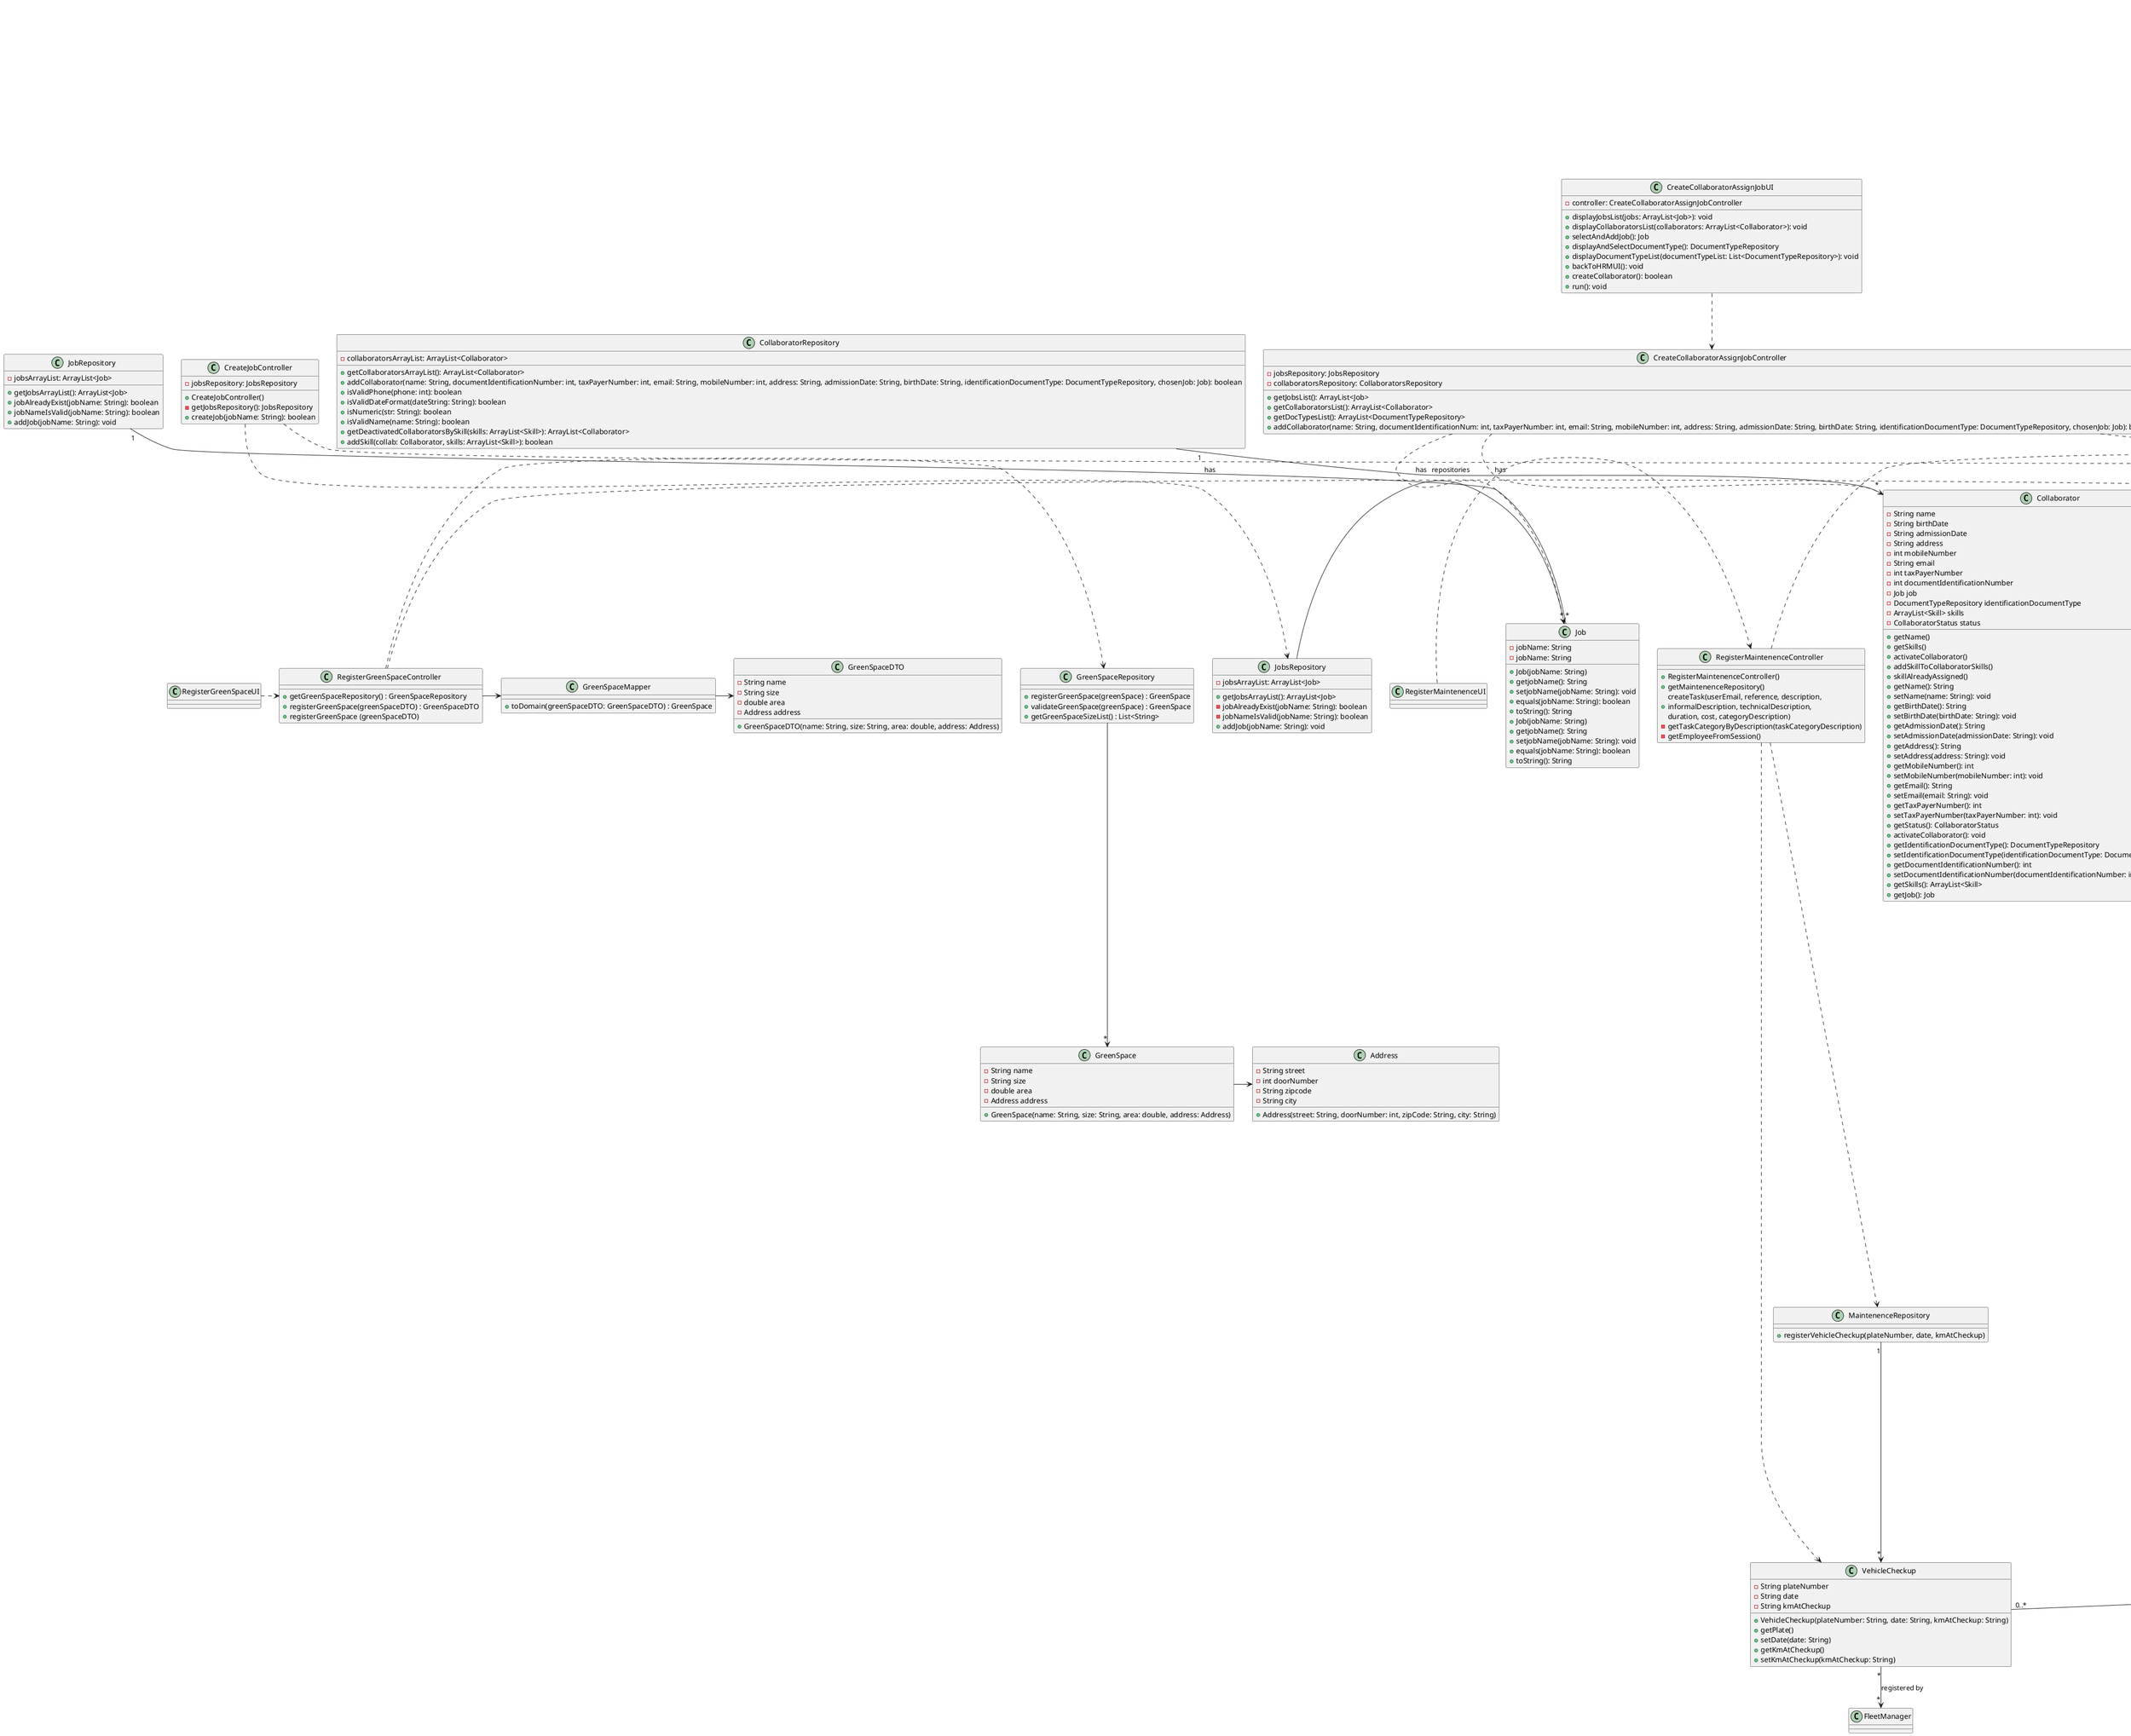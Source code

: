 @startuml

class CreateSkillController {
    - skillsRepository: SkillsRepository
    + CreateSkillController()
    + createSkill(skillName: String): boolean
    - getSkillsRepository(): SkillsRepository
}

class GenerateTeamProposalUI {
    - controller: GenerateTeamProposalController
    - skillsRepository: SkillsRepository
    - min: int
    - max: int
    - skills: ArrayList<Skill>
    + GenerateTeamProposalUI()
    + run(): void
    + requestData(): void
    + submitData(): void
    + displayAvailableSkills(List<Skill>): void
    + requestSkills(ArrayList<Skill>): ArrayList<Skill>
}

class GenerateTeamProposalController {
    - skillRepository: SkillsRepository
    - teamRepository: TeamRepository
    - teamProposalService: CreateTeamProposalService
    + GenerateTeamProposalController()
    + getSkillsList(): ArrayList<Skill>
    + createTeamProposal(int, int, ArrayList<Skill>): Team
}

class TeamRepository {
    - teams: ArrayList<Team>
    + registerTeam(Team): boolean
    - teamAlreadyExists(Team): boolean
}

class Team {
    - skills: ArrayList<Skill>
    - collaborators: ArrayList<Collaborator>
    + Team(collaborators: ArrayList<Collaborator>,
            skills: ArrayList<Skill>)
    + getSkills(): ArrayList<Skill>
    + setSkills(skills: ArrayList<Skill>): void
    + getCollaborators(): ArrayList<Collaborator>
    + setCollaborators(collaborators: ArrayList<Collaborator>): void
    + toString(): String
}

class SkillRepository {
    - skillsArrayList: ArrayList<Skill>
    + getSkillsArrayList(): ArrayList<Skill>
    - skillAlreadyExist(skill: Skill): boolean
    - skillNameIsValid(skillName: String): boolean
    + addSkill(skillName: String)
}

class Skill {
   - nameOfTheSkill: String
    + Skill(nameOfTheSkill: String)
    + getNameOfTheSkill(): String
    + setNameOfTheSkill(nameOfTheSkill: String): void
    + equals(obj: Object): boolean
    + hashCode(): int
    + toString(): String
}

class CreateJobController {
    - jobsRepository: JobsRepository
    + CreateJobController()
    - getJobsRepository(): JobsRepository
    + createJob(jobName: String): boolean
}

class JobsRepository {
    - jobsArrayList: ArrayList<Job>
    + getJobsArrayList(): ArrayList<Job>
    - jobAlreadyExist(jobName: String): boolean
    - jobNameIsValid(jobName: String): boolean
    + addJob(jobName: String): void
}

class Job {
    - jobName: String
    + Job(jobName: String)
    + getjobName(): String
    + setjobName(jobName: String): void
    + equals(jobName: String): boolean
    + toString(): String
}

class CreateCollaboratorAssignJobUI {
    - controller: CreateCollaboratorAssignJobController
    + displayJobsList(jobs: ArrayList<Job>): void
    + displayCollaboratorsList(collaborators: ArrayList<Collaborator>): void
    + selectAndAddJob(): Job
    + displayAndSelectDocumentType(): DocumentTypeRepository
    + displayDocumentTypeList(documentTypeList: List<DocumentTypeRepository>): void
    + backToHRMUI(): void
    + createCollaborator(): boolean
    + run(): void
}

class CreateCollaboratorAssignJobController {
    - jobsRepository: JobsRepository
    - collaboratorsRepository: CollaboratorsRepository
    + getJobsList(): ArrayList<Job>
    + getCollaboratorsList(): ArrayList<Collaborator>
    + getDocTypesList(): ArrayList<DocumentTypeRepository>
    + addCollaborator(name: String, documentIdentificationNum: int, taxPayerNumber: int, email: String, mobileNumber: int, address: String, admissionDate: String, birthDate: String, identificationDocumentType: DocumentTypeRepository, chosenJob: Job): boolean
}

class CollaboratorRepository {
    - collaboratorsArrayList: ArrayList<Collaborator>
    + getCollaboratorsArrayList(): ArrayList<Collaborator>
    + addCollaborator(name: String, documentIdentificationNumber: int, taxPayerNumber: int, email: String, mobileNumber: int, address: String, admissionDate: String, birthDate: String, identificationDocumentType: DocumentTypeRepository, chosenJob: Job): boolean
    + isValidPhone(phone: int): boolean
    + isValidDateFormat(dateString: String): boolean
    + isNumeric(str: String): boolean
    + isValidName(name: String): boolean
    + getDeactivatedCollaboratorsBySkill(skills: ArrayList<Skill>): ArrayList<Collaborator>
    + addSkill(collab: Collaborator, skills: ArrayList<Skill>): boolean
}

class Collaborator {
    - String name
    - String birthDate
    - String admissionDate
    - String address
    - int mobileNumber
    - String email
    - int taxPayerNumber
    - int documentIdentificationNumber
    - Job job
    - DocumentTypeRepository identificationDocumentType
    - ArrayList<Skill> skills
    - CollaboratorStatus status
    + getName()
    + getSkills()
    + activateCollaborator()
    + addSkillToCollaboratorSkills()
    + skillAlreadyAssigned()
    + getName(): String
    + setName(name: String): void
    + getBirthDate(): String
    + setBirthDate(birthDate: String): void
    + getAdmissionDate(): String
    + setAdmissionDate(admissionDate: String): void
    + getAddress(): String
    + setAddress(address: String): void
    + getMobileNumber(): int
    + setMobileNumber(mobileNumber: int): void
    + getEmail(): String
    + setEmail(email: String): void
    + getTaxPayerNumber(): int
    + setTaxPayerNumber(taxPayerNumber: int): void
    + getStatus(): CollaboratorStatus
    + activateCollaborator(): void
    + getIdentificationDocumentType(): DocumentTypeRepository
    + setIdentificationDocumentType(identificationDocumentType: DocumentTypeRepository): void
    + getDocumentIdentificationNumber(): int
    + setDocumentIdentificationNumber(documentIdentificationNumber: int): void
    + getSkills(): ArrayList<Skill>
    + getJob(): Job
}

Class JobRepository {
- jobsArrayList: ArrayList<Job>
+ getJobsArrayList(): ArrayList<Job>
+ jobAlreadyExist(jobName: String): boolean
+ jobNameIsValid(jobName: String): boolean
+ addJob(jobName: String): void
}

class Job {
- jobName: String
+ Job(jobName: String)
+ getjobName(): String
+ setjobName(jobName: String): void
+ equals(jobName: String): boolean
+ toString(): String
}

class CollaboratorsRepository {
    - ArrayList<Collaborator> collaboratorsArrayList
    + getCollaboratorsArrayList()
    + addCollaborator()
    + isValidPhone()
    + isValidDateFormat()
    - isNumeric()
    - isValidName()
    + getDeactivatedCollaboratorsBySkill()
    + addSkill()
}

class Repositories {
    - instance: Repositories
    - collaboratorsRepository: CollaboratorsRepository
    - skillsRepository: SkillsRepository
    - jobsRepository: JobsRepository
    - teamsRepository: TeamRepository
    - vehicleRepository: VehicleRepository
    - maintenenceRepository: MaintenenceRepository
    - greenSpaceRepository: GreenSpaceRepository
    - Agenda: Agenda
    - authenticationRepository: AuthenticationRepository
    + getInstance(): Repositories
    + getSkillsRepository(): SkillsRepository
    + getJobsRepository(): JobsRepository
    + getTeamsRepository(): TeamRepository
    + getVehicleRepository(): VehicleRepository
    + getMaintenenceRepository(): MaintenenceRepository
    + getGreenSpaceRepository(): GreenSpaceRepository
    + getAgenda(): Agenda
    + getCollaboratorsRepository(): CollaboratorsRepository
    + getAuthenticationRepository(): AuthenticationRepository
}

class AssignSkillController {
    - SkillsRepository skillsRepository
    - CollaboratorsRepository collaboratorsRepository
    + getCollaboratorsRepository()
    + getSkillsRepository()
    + getCollaboratorsList()
    + getSkillsList()
    + assignSkill()
}

class SkillsRepository {
    - ArrayList<Skill> skillsArrayList
    - boolean skillAlreadyExist()
    - boolean skillNameIsValid()
    + getSkillsArrayList()
    + addSkill()
}

class Skill {
    - String nameOfTheSkill
    + getNameOfTheSkill()
}

class Vehicle {
    - String plate
    - String brand
    - String model
    - double tareWeight
    - double grossWeight
    - double currentKm
    - Date registerDate
    - Date acquisitionDate
    - double maintenanceFrequency
    + getPlate()
    + getBrand()
    + getModel()
    + getCurrentKm()
    + needsMaintenance()
}

class VehicleRepository {
    - ArrayList<Vehicle> vehiclesArrayList
    + getVehiclesArrayList()
    + addVehicle()
    + getVehiclesNeedingMaintenance()
    + generateMaintenanceReport()
}

class CreateVehicleController {
    - vehicleRepository: VehicleRepository
    + CreateVehicleController()
    + addVehicle(Brand: String, Model: String, Type: String, TareWeight: float, GrossWeight: float, CurrentKm: float, RegisterDate: String, AcquisitionDate: String, MaintenanceFrequency: float): boolean
}

class CreateVehicleUI {
    + displayVehicleForm()
    + getVehicleDataFromUser()
    + displayOperationSuccess()
    + displayOperationFailure()
    + run()
}

class AssignSkillUI {
    + displaySkillsList()
    + displayCollaboratorsList()
    + selectAndAddSkill()
    + selectCollaborator()
    + run()
}


class VehicleCheckup {
    - String plateNumber
    - String date
    - String kmAtCheckup
    + VehicleCheckup(plateNumber: String, date: String, kmAtCheckup: String)
    + getPlate()
    + setDate(date: String)
    + getKmAtCheckup()
    + setKmAtCheckup(kmAtCheckup: String)
}

class MaintenenceRepository {
    + registerVehicleCheckup(plateNumber, date, kmAtCheckup)
}

class RegisterMaintenenceController {
    + RegisterMaintenenceController()
    + getMaintenenceRepository()
    + createTask(userEmail, reference, description,\ninformalDescription, technicalDescription,\nduration, cost, categoryDescription)
    - getTaskCategoryByDescription(taskCategoryDescription)
    - getEmployeeFromSession()
}

class RegisterMaintenenceUI {
}

class AssignMaintenanceController {
    - VehiclesRepository vehiclesRepository
    + getVehiclesRepository()
    + displayVehiclesList()
    + getVehiclesNeedingMaintenance()
}

class AssignMaintenanceUI {
    + backToVFMUI()
    + run()
}

class RegisterGreenSpaceUI {
}

class RegisterGreenSpaceController {
    + getGreenSpaceRepository() : GreenSpaceRepository
    + registerGreenSpace(greenSpaceDTO) : GreenSpaceDTO
    + registerGreenSpace (greenSpaceDTO)
}

class GreenSpaceRepository {
    + registerGreenSpace(greenSpace) : GreenSpace
    + validateGreenSpace(greenSpace) : GreenSpace
    + getGreenSpaceSizeList() : List<String>
}

class GreenSpace {
    - String name
    - String size
    - double area
    - Address address
    + GreenSpace(name: String, size: String, area: double, address: Address)
}

class Address {
    - String street
    - int doorNumber
    - String zipcode
    - String city
    + Address(street: String, doorNumber: int, zipCode: String, city: String)
}

class GreenSpaceMapper {
    + toDomain(greenSpaceDTO: GreenSpaceDTO) : GreenSpace
}

class GreenSpaceDTO {
    - String name
    - String size
    - double area
    - Address address
    + GreenSpaceDTO(name: String, size: String, area: double, address: Address)
}

class AgendaEntry {
    - id : String
    - description : String
    - date : Date
    - assignedVehicles : List<Vehicle>

    + AgendaEntry(id: String, description: String, date: Date)
    + addVehicle(vehicle: Vehicle) : void
}

class Agenda {
    - agendaEntryList : List<AgendaEntry>

    + addEntry(entry: AgendaEntry): Boolean
    + validateAgendaEntry(entry: AgendaEntry): Boolean
    + Agenda()
    + getAgendaEntryList () : List<AgendaEntry>
    + addAgendaEntry(agendaEntry: AgendaEntry) : void
    + findAgendaEntryByID(agendaEntryID: String) : AgendaEntry
}

class AssignVehicleToAgendaEntryUI {
    - controller : AssignVehicleToAgendaEntryController
    + AssignVehicleToAgendaEntryUI()
    + assignVehicle() : void
}

class AssignVehicleToAgendaEntryController {
    - repositories: Repositories
    - Agenda : Agenda
    - vehicleRepository : VehicleRepository

    + AssignVehicleToAgendaEntryController()
    + assignVehicle(agendaEntryID: String, vehicleIDs: List<String>) : Boolean
    + createDTO() : void
    + toDomain(dto: AgendaEntryDTO) : AgendaEntry
}

class Task {
    +description: String
    +duration: Duration
}

class Duration {
    +hours: int
    +days: int
}

class AddAgendaEntryUI {
    +displayEntries(entries: List<Task>)
    +requestTaskSelection()
    +keepTask(task: Task)
    +requestStartingDate()
    +keepStartingDate(date: Date)
    +requestStartingTime()
    +keepStartingTime(time: Time)
    +showAllDataAndRequestConfirmation()
    +displayOperationSuccess(success: Boolean)
}

class AddAgendaEntryController {
    +getToDoList(): List<Task>
    +addAgendaEntry(task: Task, startDate: Date, startTime: Time)
}

class ToDoListRepository {
    +getAllTasks(): List<Task>
}

AddAgendaEntryUI --> AddAgendaEntryController : calls
AddAgendaEntryController --> Repositories : uses
Repositories --> ToDoListRepository : gets
Repositories --> AgendaRepository : gets
ToDoListRepository --> Task : contains
AgendaRepository --> AgendaEntry : contains
AgendaEntry --> Task : contains
AgendaEntry --> Duration : contains

AssignVehicleToAgendaEntryUI ..> AssignVehicleToAgendaEntryController
AssignVehicleToAgendaEntryController ..> Repositories: repositories
AssignVehicleToAgendaEntryController ..> Agenda: Agenda
AssignVehicleToAgendaEntryController ..> VehicleRepository: vehicleRepository
Agenda -->"*" AgendaEntry: agendaEntry
AgendaEntry --> "*" Vehicle: assignedVehicles
VehicleRepository -->"*" Vehicle: vehicle

RegisterGreenSpaceUI .> RegisterGreenSpaceController
RegisterGreenSpaceController .> Repositories : repositories
RegisterGreenSpaceController .> GreenSpaceRepository
GreenSpaceRepository --> "*" GreenSpace
GreenSpace -> Address
RegisterGreenSpaceController -> GreenSpaceMapper
GreenSpaceMapper -> GreenSpaceDTO

AssignMaintenanceUI ..> AssignMaintenanceController
AssignMaintenanceController ..> VehicleRepository
Vehicle "1" -- "0..*" VehicleCheckup : registers >

RegisterMaintenenceUI .> RegisterMaintenenceController
RegisterMaintenenceController .> Repositories
RegisterMaintenenceController ..> MaintenenceRepository
MaintenenceRepository "1" -> "*" VehicleCheckup
RegisterMaintenenceController ..> VehicleCheckup
VehicleCheckup "*" --> "*" FleetManager : registered by

CreateSkillController ..> Repositories : repositories
CreateSkillController ..> SkillRepository : skillRepository
SkillRepository --> "*" Skill : skills

CreateJobController .> Repositories
CreateJobController ..> JobsRepository
JobsRepository -> "*" Job : has

CreateCollaboratorAssignJobUI ..> CreateCollaboratorAssignJobController
CreateCollaboratorAssignJobController ..> Collaborator
CreateCollaboratorAssignJobController ..> Job
CreateCollaboratorAssignJobController ..> Repositories
CollaboratorRepository "1" --"*" Collaborator : has
JobRepository "1" --"*" Job : has

Repositories --> CollaboratorsRepository
Repositories --> SkillsRepository
Skill "*" <-- "1" SkillsRepository : has
Collaborator "*" <-- "1" CollaboratorsRepository : has
Skill "1..*" -- "1" Collaborator : is attributed to >
AssignSkillUI .> AssignSkillController
AssignSkillController ..> Repositories : repositories

GenerateTeamProposalUI ..> GenerateTeamProposalController
GenerateTeamProposalController ..> Repositories
GenerateTeamProposalController ..> CollaboratorsRepository
GenerateTeamProposalController ..> SkillsRepository
GenerateTeamProposalController ..> TeamRepository
TeamRepository --> Team
TeamRepository --|> Repositories
SkillsRepository --|> Repositories
CollaboratorsRepository --|> Repositories

CreateVehicleUI .> CreateVehicleController
CreateVehicleController ..> Repositories : repositories
Vehicle "*" <-- "1" VehicleRepository : has


@enduml